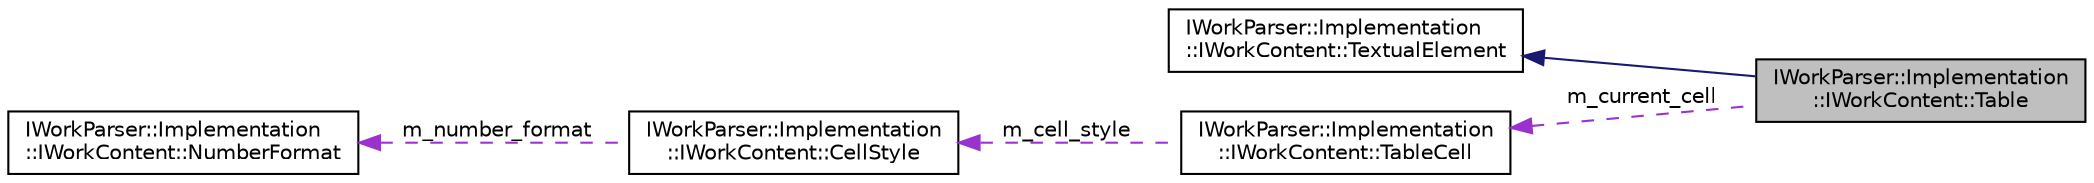 digraph "IWorkParser::Implementation::IWorkContent::Table"
{
  edge [fontname="Helvetica",fontsize="10",labelfontname="Helvetica",labelfontsize="10"];
  node [fontname="Helvetica",fontsize="10",shape=record];
  rankdir="LR";
  Node2 [label="IWorkParser::Implementation\l::IWorkContent::Table",height=0.2,width=0.4,color="black", fillcolor="grey75", style="filled", fontcolor="black"];
  Node3 -> Node2 [dir="back",color="midnightblue",fontsize="10",style="solid",fontname="Helvetica"];
  Node3 [label="IWorkParser::Implementation\l::IWorkContent::TextualElement",height=0.2,width=0.4,color="black", fillcolor="white", style="filled",URL="$struct_i_work_parser_1_1_implementation_1_1_i_work_content_1_1_textual_element.html"];
  Node4 -> Node2 [dir="back",color="darkorchid3",fontsize="10",style="dashed",label=" m_current_cell" ,fontname="Helvetica"];
  Node4 [label="IWorkParser::Implementation\l::IWorkContent::TableCell",height=0.2,width=0.4,color="black", fillcolor="white", style="filled",URL="$struct_i_work_parser_1_1_implementation_1_1_i_work_content_1_1_table_cell.html"];
  Node5 -> Node4 [dir="back",color="darkorchid3",fontsize="10",style="dashed",label=" m_cell_style" ,fontname="Helvetica"];
  Node5 [label="IWorkParser::Implementation\l::IWorkContent::CellStyle",height=0.2,width=0.4,color="black", fillcolor="white", style="filled",URL="$struct_i_work_parser_1_1_implementation_1_1_i_work_content_1_1_cell_style.html"];
  Node6 -> Node5 [dir="back",color="darkorchid3",fontsize="10",style="dashed",label=" m_number_format" ,fontname="Helvetica"];
  Node6 [label="IWorkParser::Implementation\l::IWorkContent::NumberFormat",height=0.2,width=0.4,color="black", fillcolor="white", style="filled",URL="$struct_i_work_parser_1_1_implementation_1_1_i_work_content_1_1_number_format.html"];
}
